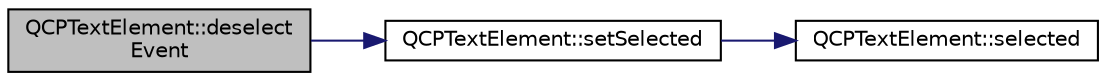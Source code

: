 digraph "QCPTextElement::deselectEvent"
{
 // LATEX_PDF_SIZE
  edge [fontname="Helvetica",fontsize="10",labelfontname="Helvetica",labelfontsize="10"];
  node [fontname="Helvetica",fontsize="10",shape=record];
  rankdir="LR";
  Node1 [label="QCPTextElement::deselect\lEvent",height=0.2,width=0.4,color="black", fillcolor="grey75", style="filled", fontcolor="black",tooltip=" "];
  Node1 -> Node2 [color="midnightblue",fontsize="10",style="solid",fontname="Helvetica"];
  Node2 [label="QCPTextElement::setSelected",height=0.2,width=0.4,color="black", fillcolor="white", style="filled",URL="$classQCPTextElement.html#aba5521f9fb22a5f3d2f09ab37d4a1751",tooltip=" "];
  Node2 -> Node3 [color="midnightblue",fontsize="10",style="solid",fontname="Helvetica"];
  Node3 [label="QCPTextElement::selected",height=0.2,width=0.4,color="black", fillcolor="white", style="filled",URL="$classQCPTextElement.html#a135d1ad0aa97a245b4247c3292ff551c",tooltip=" "];
}
